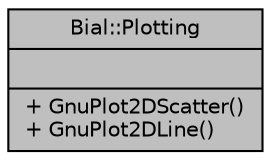 digraph "Bial::Plotting"
{
  edge [fontname="Helvetica",fontsize="10",labelfontname="Helvetica",labelfontsize="10"];
  node [fontname="Helvetica",fontsize="10",shape=record];
  Node1 [label="{Bial::Plotting\n||+ GnuPlot2DScatter()\l+ GnuPlot2DLine()\l}",height=0.2,width=0.4,color="black", fillcolor="grey75", style="filled", fontcolor="black"];
}
